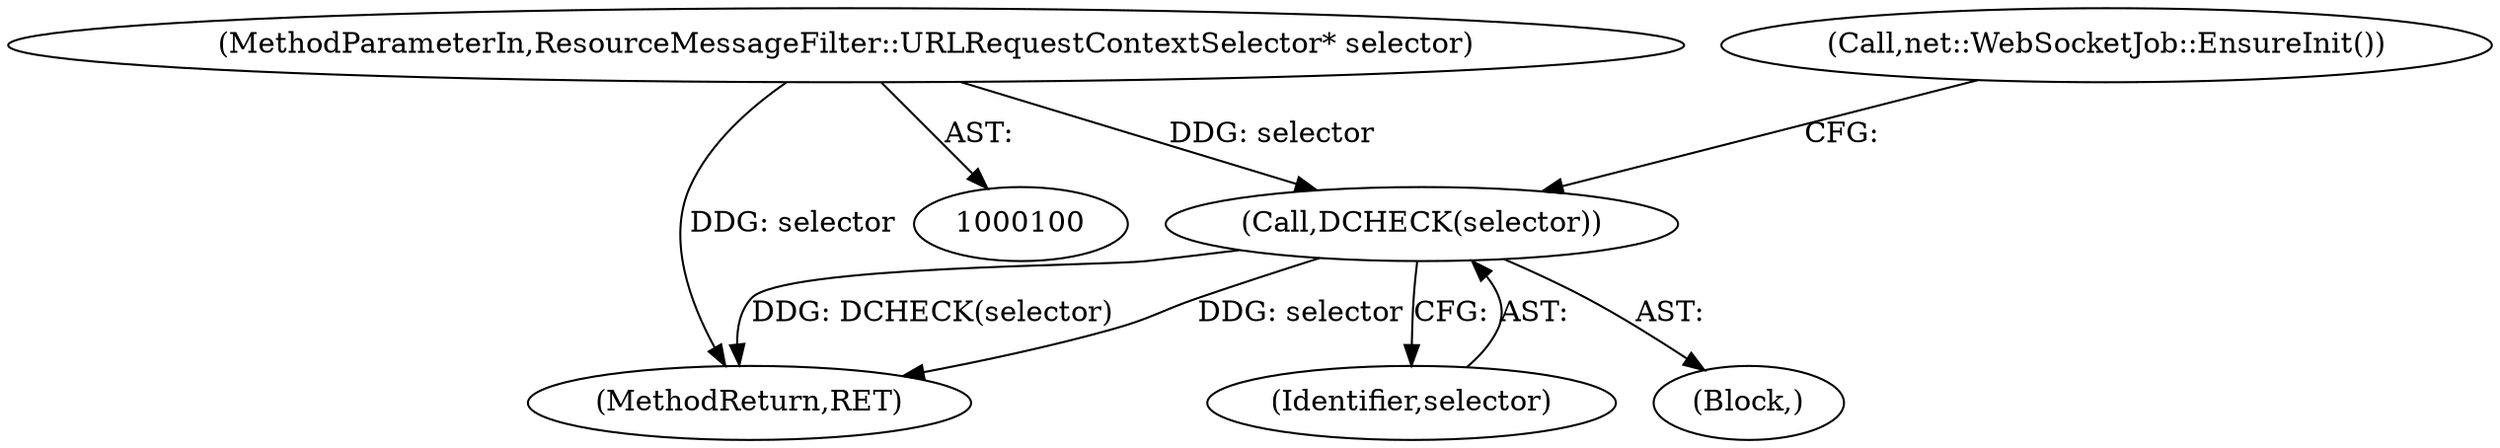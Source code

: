digraph "0_Chrome_5385c44d9634d00b1cec2abf0fe7290d4205c7b0_4@pointer" {
"1000102" [label="(MethodParameterIn,ResourceMessageFilter::URLRequestContextSelector* selector)"];
"1000105" [label="(Call,DCHECK(selector))"];
"1000107" [label="(Call,net::WebSocketJob::EnsureInit())"];
"1000104" [label="(Block,)"];
"1000105" [label="(Call,DCHECK(selector))"];
"1000102" [label="(MethodParameterIn,ResourceMessageFilter::URLRequestContextSelector* selector)"];
"1000108" [label="(MethodReturn,RET)"];
"1000106" [label="(Identifier,selector)"];
"1000102" -> "1000100"  [label="AST: "];
"1000102" -> "1000108"  [label="DDG: selector"];
"1000102" -> "1000105"  [label="DDG: selector"];
"1000105" -> "1000104"  [label="AST: "];
"1000105" -> "1000106"  [label="CFG: "];
"1000106" -> "1000105"  [label="AST: "];
"1000107" -> "1000105"  [label="CFG: "];
"1000105" -> "1000108"  [label="DDG: DCHECK(selector)"];
"1000105" -> "1000108"  [label="DDG: selector"];
}
